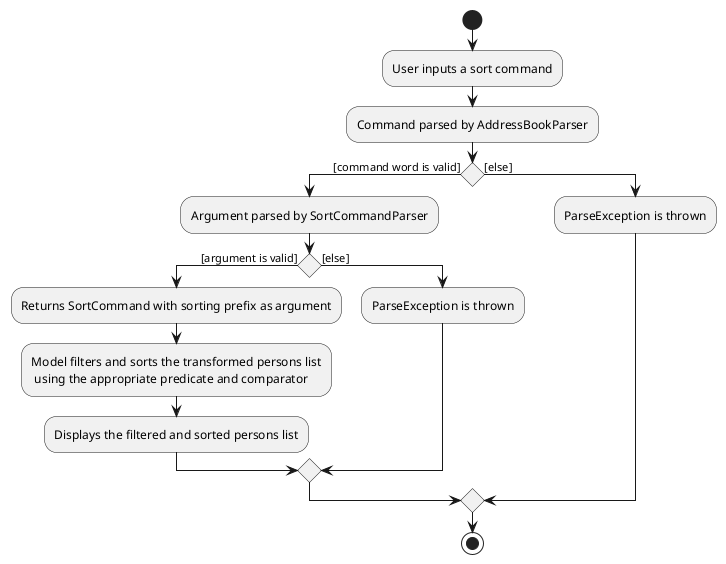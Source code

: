 @startuml
'https://plantuml.com/activity-diagram-beta

start
:User inputs a sort command;
:Command parsed by AddressBookParser;

if () then ([command word is valid])
    :Argument parsed by SortCommandParser;
    if () then ([argument is valid])
        :Returns SortCommand with sorting prefix as argument;
        :Model filters and sorts the transformed persons list
         using the appropriate predicate and comparator;
        :Displays the filtered and sorted persons list;
    else ([else])
        :ParseException is thrown;
    endif
else ([else])
    :ParseException is thrown;
endif

stop

@enduml

